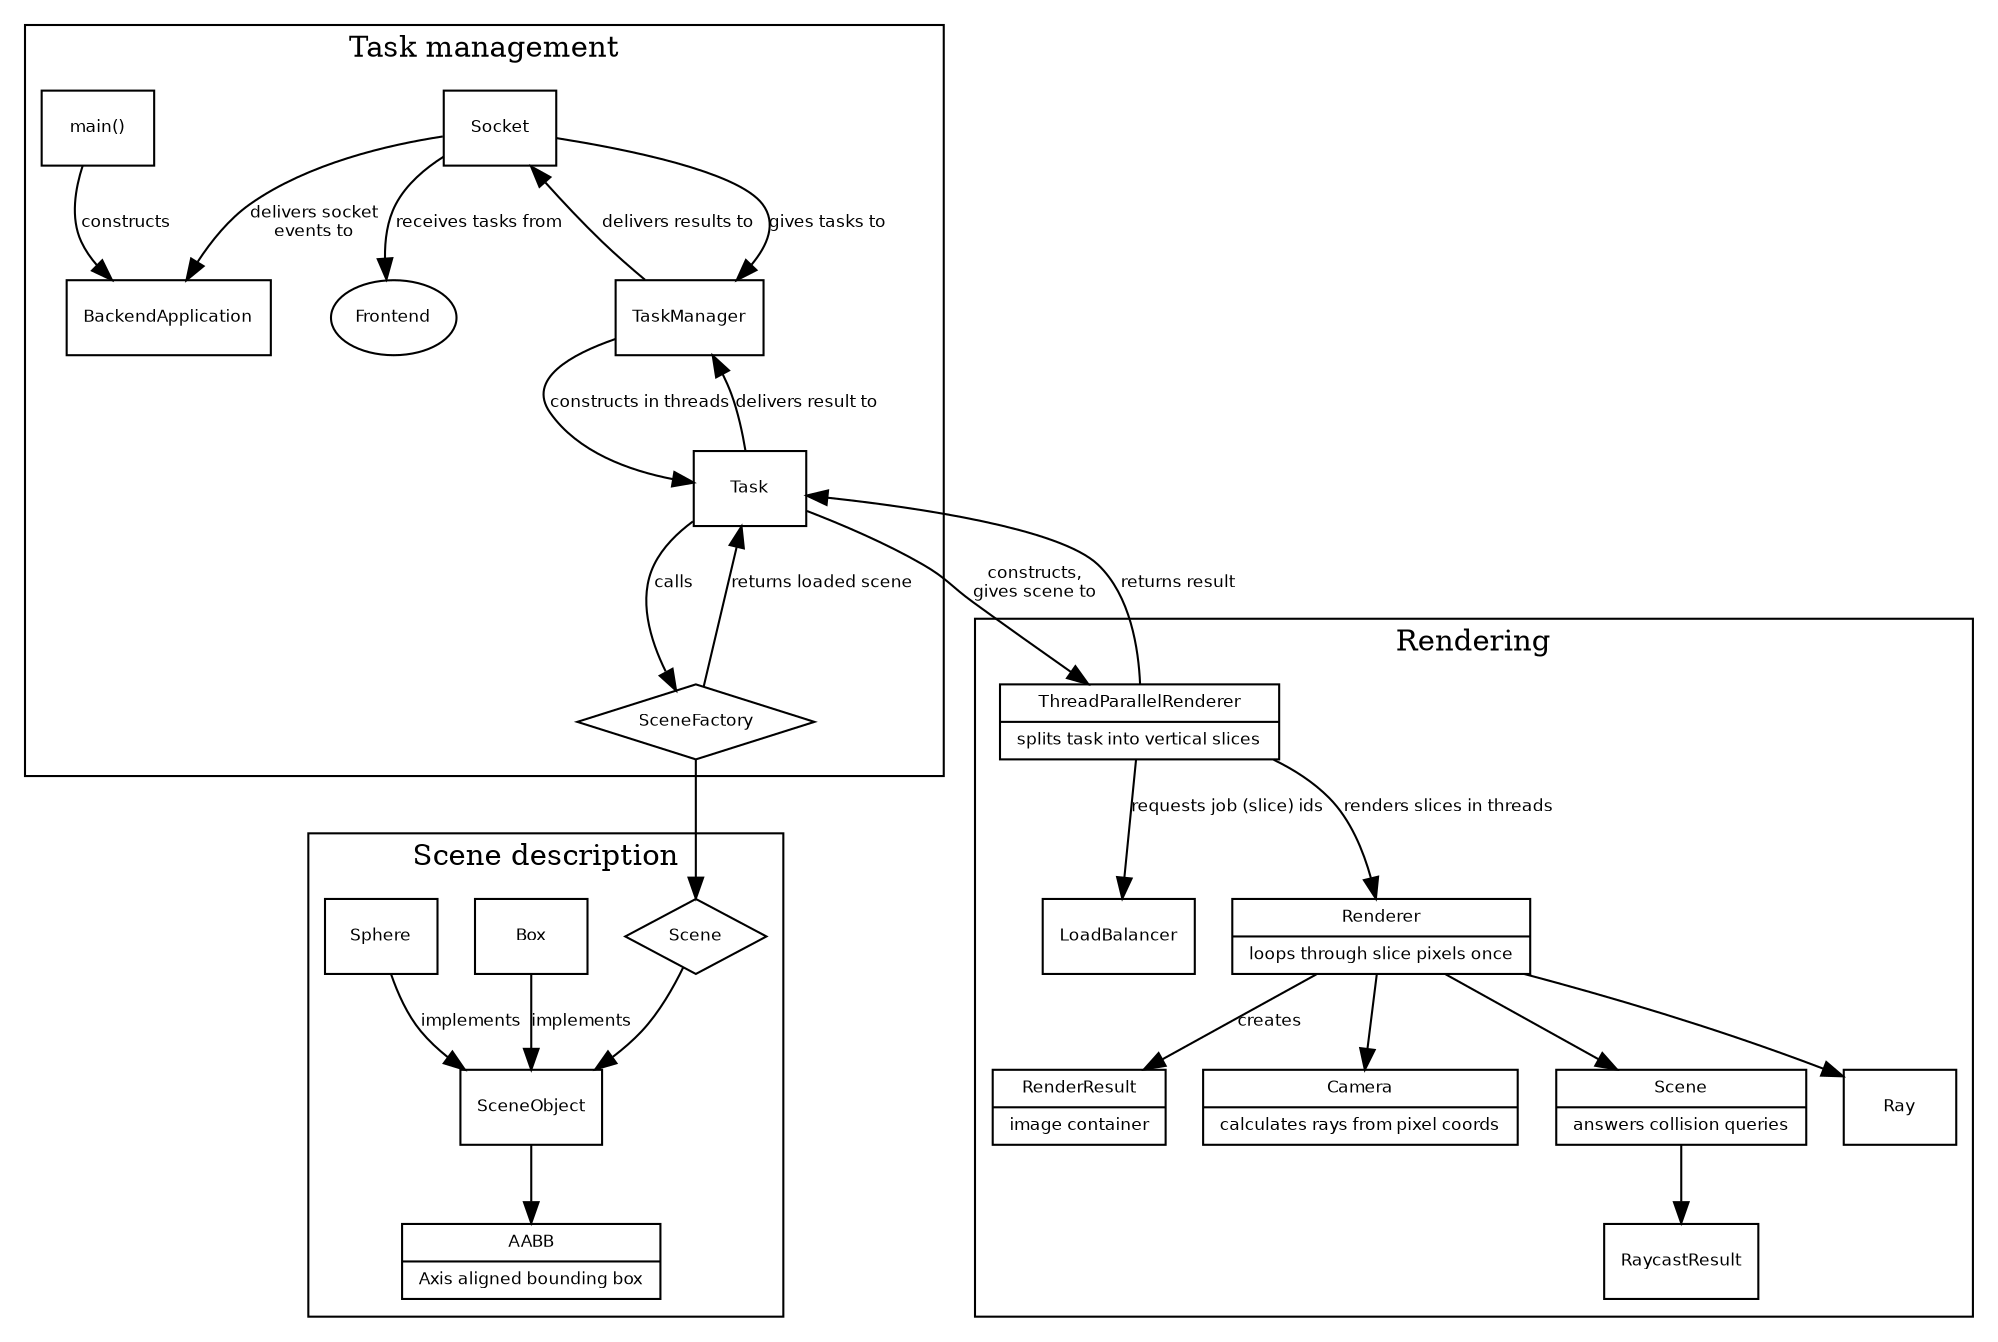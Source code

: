 digraph G {
  edge [
    fontname = "DejaVu Sans"
    fontsize = 8
  ]

  node [
    shape = record
    fontsize = 8
    fontname = "DejaVu Sans"
  ]

  subgraph cluster_0 {
    color=black
    label="Task management"

    Socket -> TaskManager [label="gives tasks to"]
    Socket -> BackendApplication [label="delivers socket\nevents to"]
    Socket -> Frontend [label="receives tasks from"]
    Frontend [shape=ellipse]

    TaskManager -> Socket [label="delivers results to"]



    "main()" -> BackendApplication [label="constructs"]

    // ...

    TaskManager -> Task [label="constructs in threads"]
    Task -> TaskManager [label="delivers result to"]

    Task -> SceneFactory [label="calls"]
    SceneFactory [shape=diamond]
    SceneFactory -> Task [label="returns loaded scene"]
  }

  SceneFactory -> Scene

  subgraph cluster_3 {
    color=black
    label="Scene description"

    Scene [shape=diamond]

    Scene -> SceneObject
    SceneObject -> AABB
    AABB [label="{AABB|Axis aligned bounding box}"]

    Box -> SceneObject [label="implements"]
    Sphere -> SceneObject [label="implements"]
  }

  subgraph cluster_1 {
    color=black
    label="Rendering"

    ThreadParallelRenderer [label="{ThreadParallelRenderer | splits task into vertical slices}"]
    ThreadParallelRenderer -> LoadBalancer [label="requests job (slice) ids"]
    ThreadParallelRenderer -> Renderer [label="renders slices in threads"]

    Renderer [label="{Renderer|loops through slice pixels once}"]
    Renderer -> RenderResult [label="creates"]
    Renderer -> Camera
    Renderer -> SceneH
    RenderResult [label="{RenderResult|image container}"]
    Camera [label="{Camera|calculates rays from pixel coords}"]
    Renderer -> Ray
    SceneH [label="{Scene|answers collision queries}"]
    SceneH -> RaycastResult
  }

  Task -> ThreadParallelRenderer [label="constructs,\ngives scene to"]
  ThreadParallelRenderer -> Task [label="returns result"]
}
